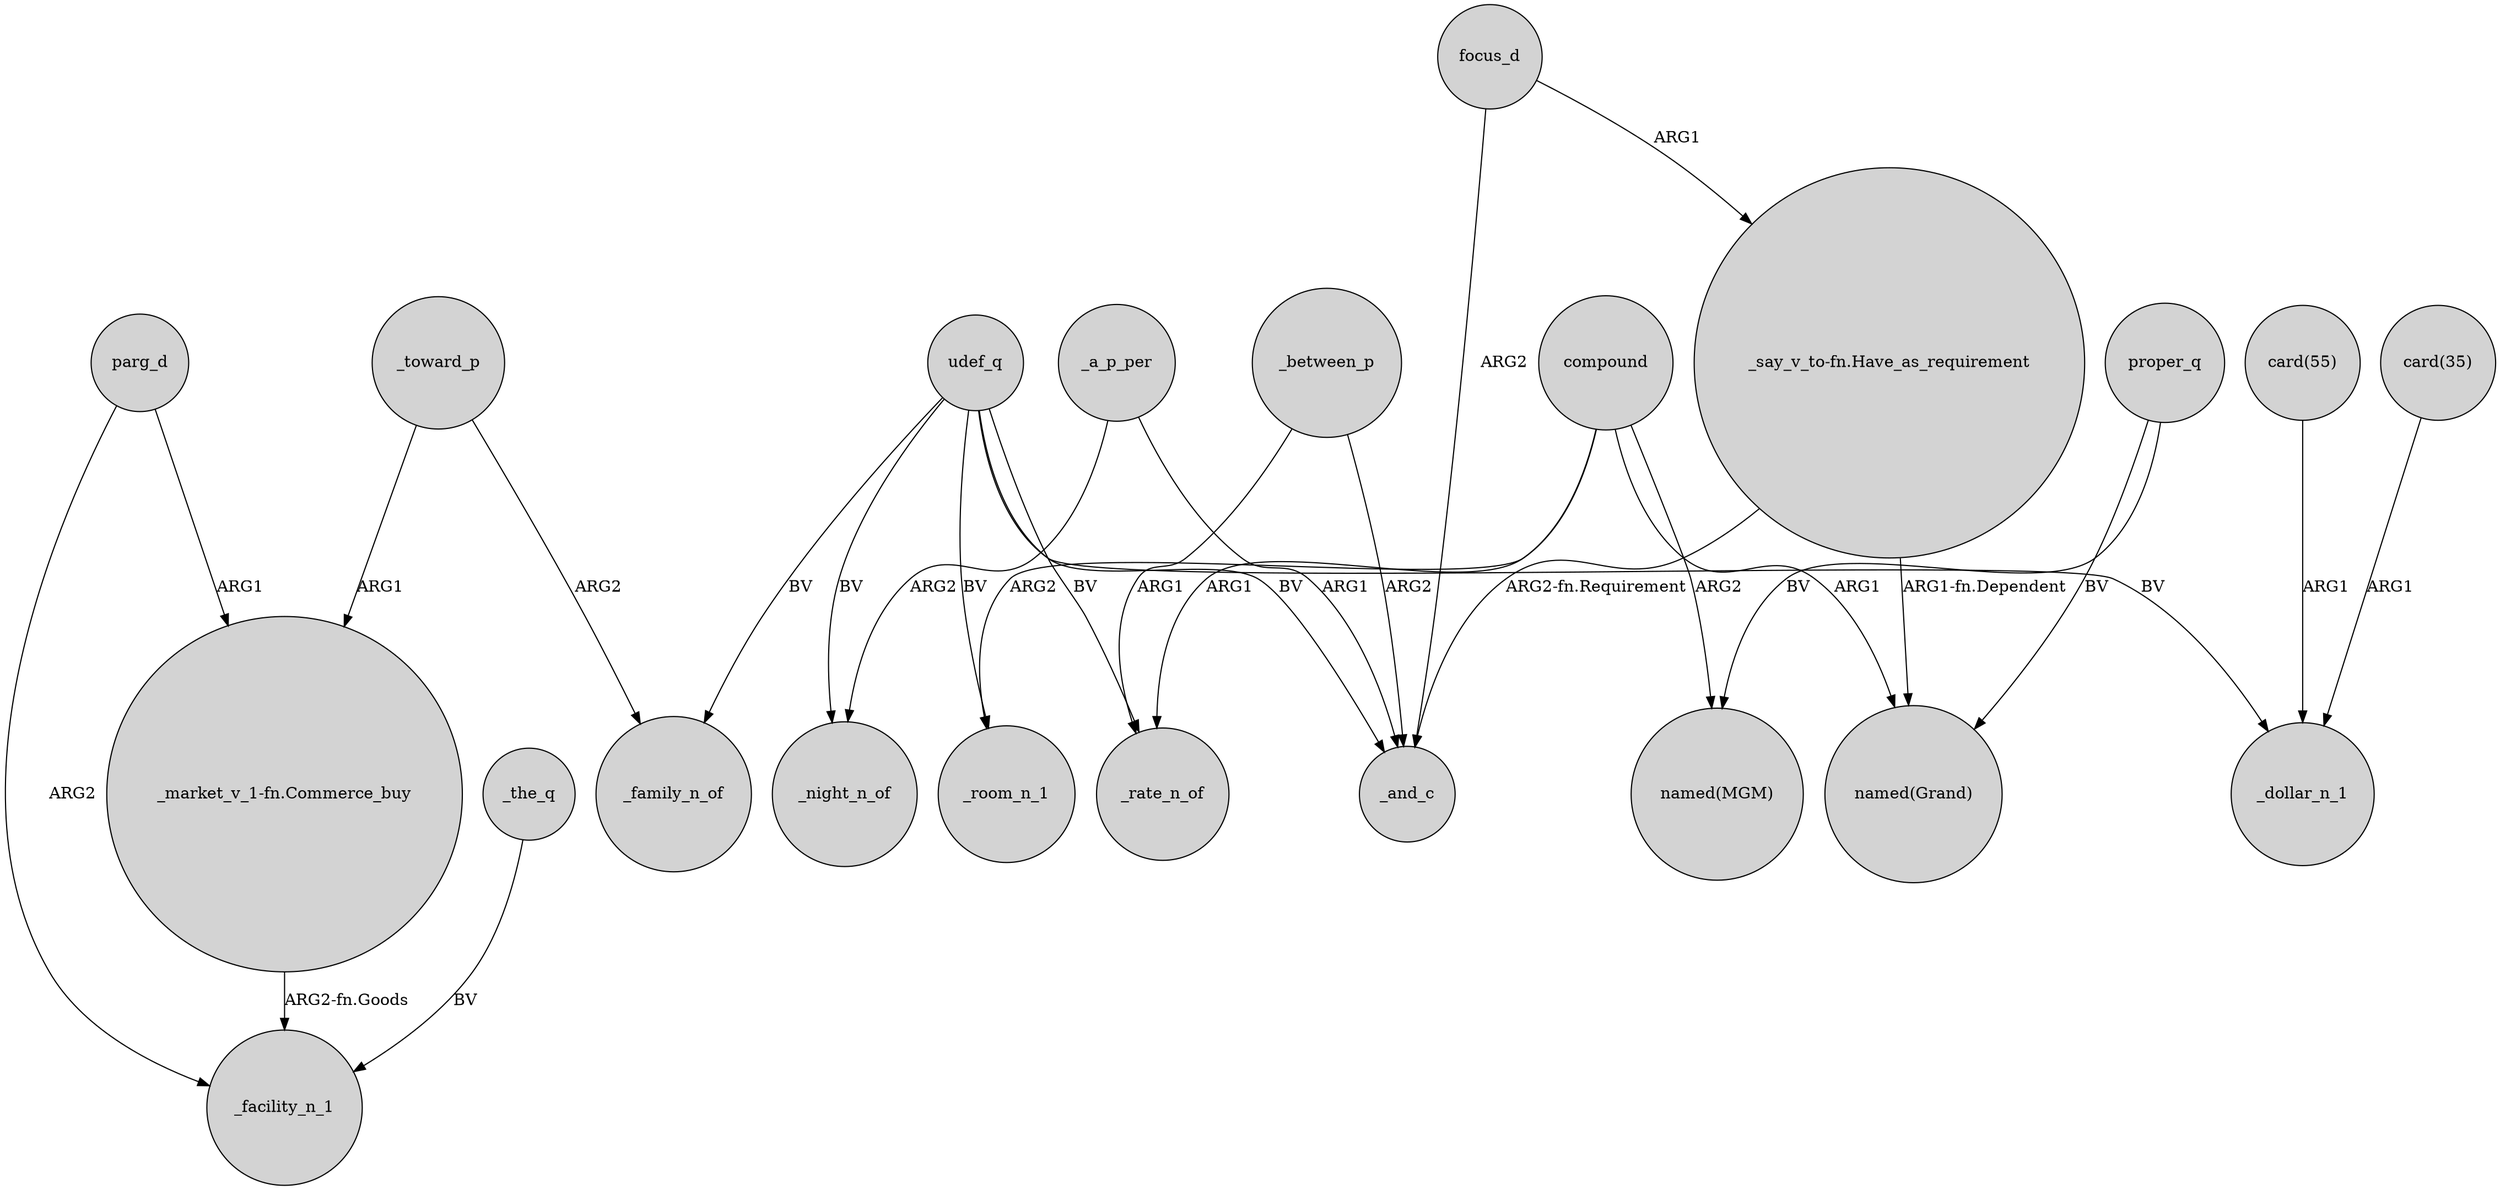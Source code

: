 digraph {
	node [shape=circle style=filled]
	_toward_p -> "_market_v_1-fn.Commerce_buy" [label=ARG1]
	"_say_v_to-fn.Have_as_requirement" -> "named(Grand)" [label="ARG1-fn.Dependent"]
	_between_p -> _rate_n_of [label=ARG1]
	udef_q -> _room_n_1 [label=BV]
	focus_d -> "_say_v_to-fn.Have_as_requirement" [label=ARG1]
	udef_q -> _family_n_of [label=BV]
	parg_d -> _facility_n_1 [label=ARG2]
	compound -> _room_n_1 [label=ARG2]
	compound -> _rate_n_of [label=ARG1]
	udef_q -> _rate_n_of [label=BV]
	proper_q -> "named(MGM)" [label=BV]
	udef_q -> _and_c [label=BV]
	proper_q -> "named(Grand)" [label=BV]
	udef_q -> _night_n_of [label=BV]
	_toward_p -> _family_n_of [label=ARG2]
	parg_d -> "_market_v_1-fn.Commerce_buy" [label=ARG1]
	_a_p_per -> _night_n_of [label=ARG2]
	focus_d -> _and_c [label=ARG2]
	udef_q -> _dollar_n_1 [label=BV]
	"_say_v_to-fn.Have_as_requirement" -> _and_c [label="ARG2-fn.Requirement"]
	compound -> "named(MGM)" [label=ARG2]
	"_market_v_1-fn.Commerce_buy" -> _facility_n_1 [label="ARG2-fn.Goods"]
	_the_q -> _facility_n_1 [label=BV]
	"card(55)" -> _dollar_n_1 [label=ARG1]
	_a_p_per -> _and_c [label=ARG1]
	compound -> "named(Grand)" [label=ARG1]
	"card(35)" -> _dollar_n_1 [label=ARG1]
	_between_p -> _and_c [label=ARG2]
}
